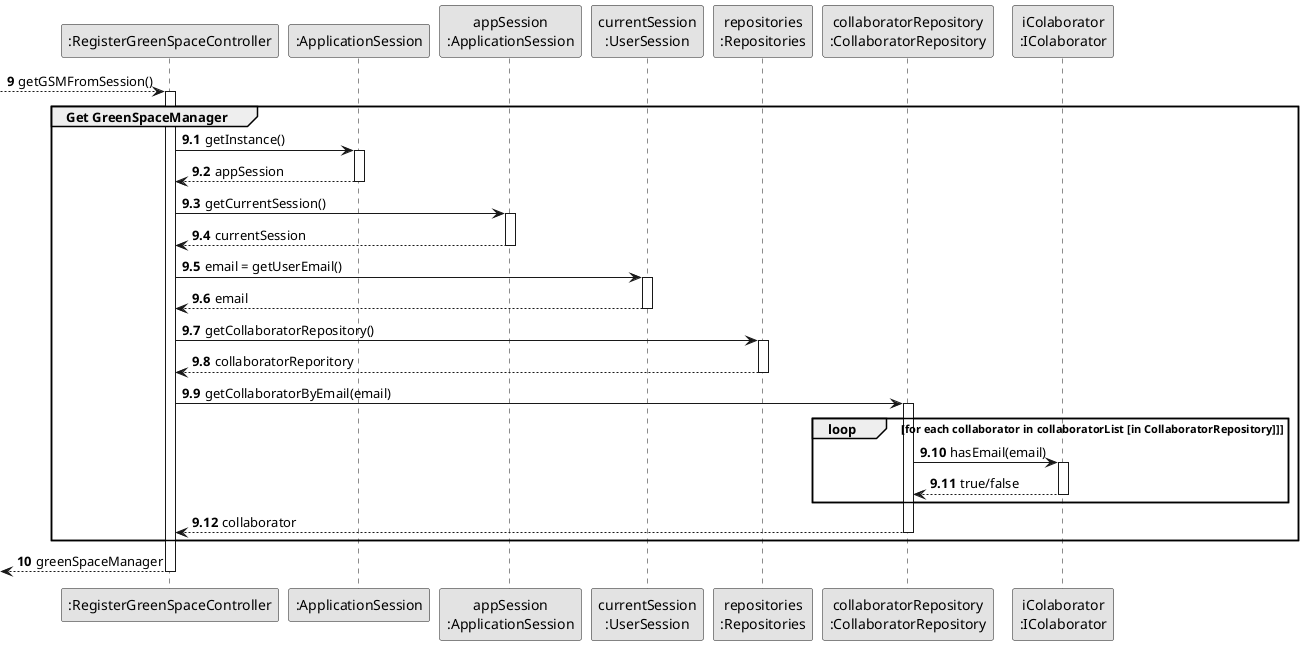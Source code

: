@startuml
'https://plantuml.com/sequence-diagram
skinparam monochrome true
skinparam packageStyle rectangle
skinparam shadowing false
participant ":RegisterGreenSpaceController" as CTRL
participant ":ApplicationSession" as _APP
participant "appSession\n:ApplicationSession" as APP
participant "currentSession\n:UserSession" as SESSAO
participant "repositories\n:Repositories" as REPO
participant "collaboratorRepository\n:CollaboratorRepository" as COLREPO
participant "iColaborator\n:IColaborator" as ICOL

autonumber 9

--> CTRL : getGSMFromSession()

autonumber 9.1

activate CTRL

group Get GreenSpaceManager


CTRL -> _APP : getInstance()

activate _APP

_APP --> CTRL : appSession

deactivate _APP

CTRL -> APP : getCurrentSession()

activate APP

APP --> CTRL : currentSession

deactivate APP

CTRL -> SESSAO : email = getUserEmail()

activate SESSAO

SESSAO --> CTRL : email

deactivate SESSAO

CTRL -> REPO : getCollaboratorRepository()

activate REPO

REPO --> CTRL : collaboratorReporitory

deactivate REPO

CTRL ->  COLREPO : getCollaboratorByEmail(email)

activate COLREPO

loop for each collaborator in collaboratorList [in CollaboratorRepository]]

COLREPO -> ICOL : hasEmail(email)

activate ICOL

ICOL --> COLREPO : true/false

deactivate ICOL

end

COLREPO --> CTRL : collaborator

deactivate COLREPO

end
autonumber 10

<--CTRL : greenSpaceManager
deactivate CTRL
@enduml